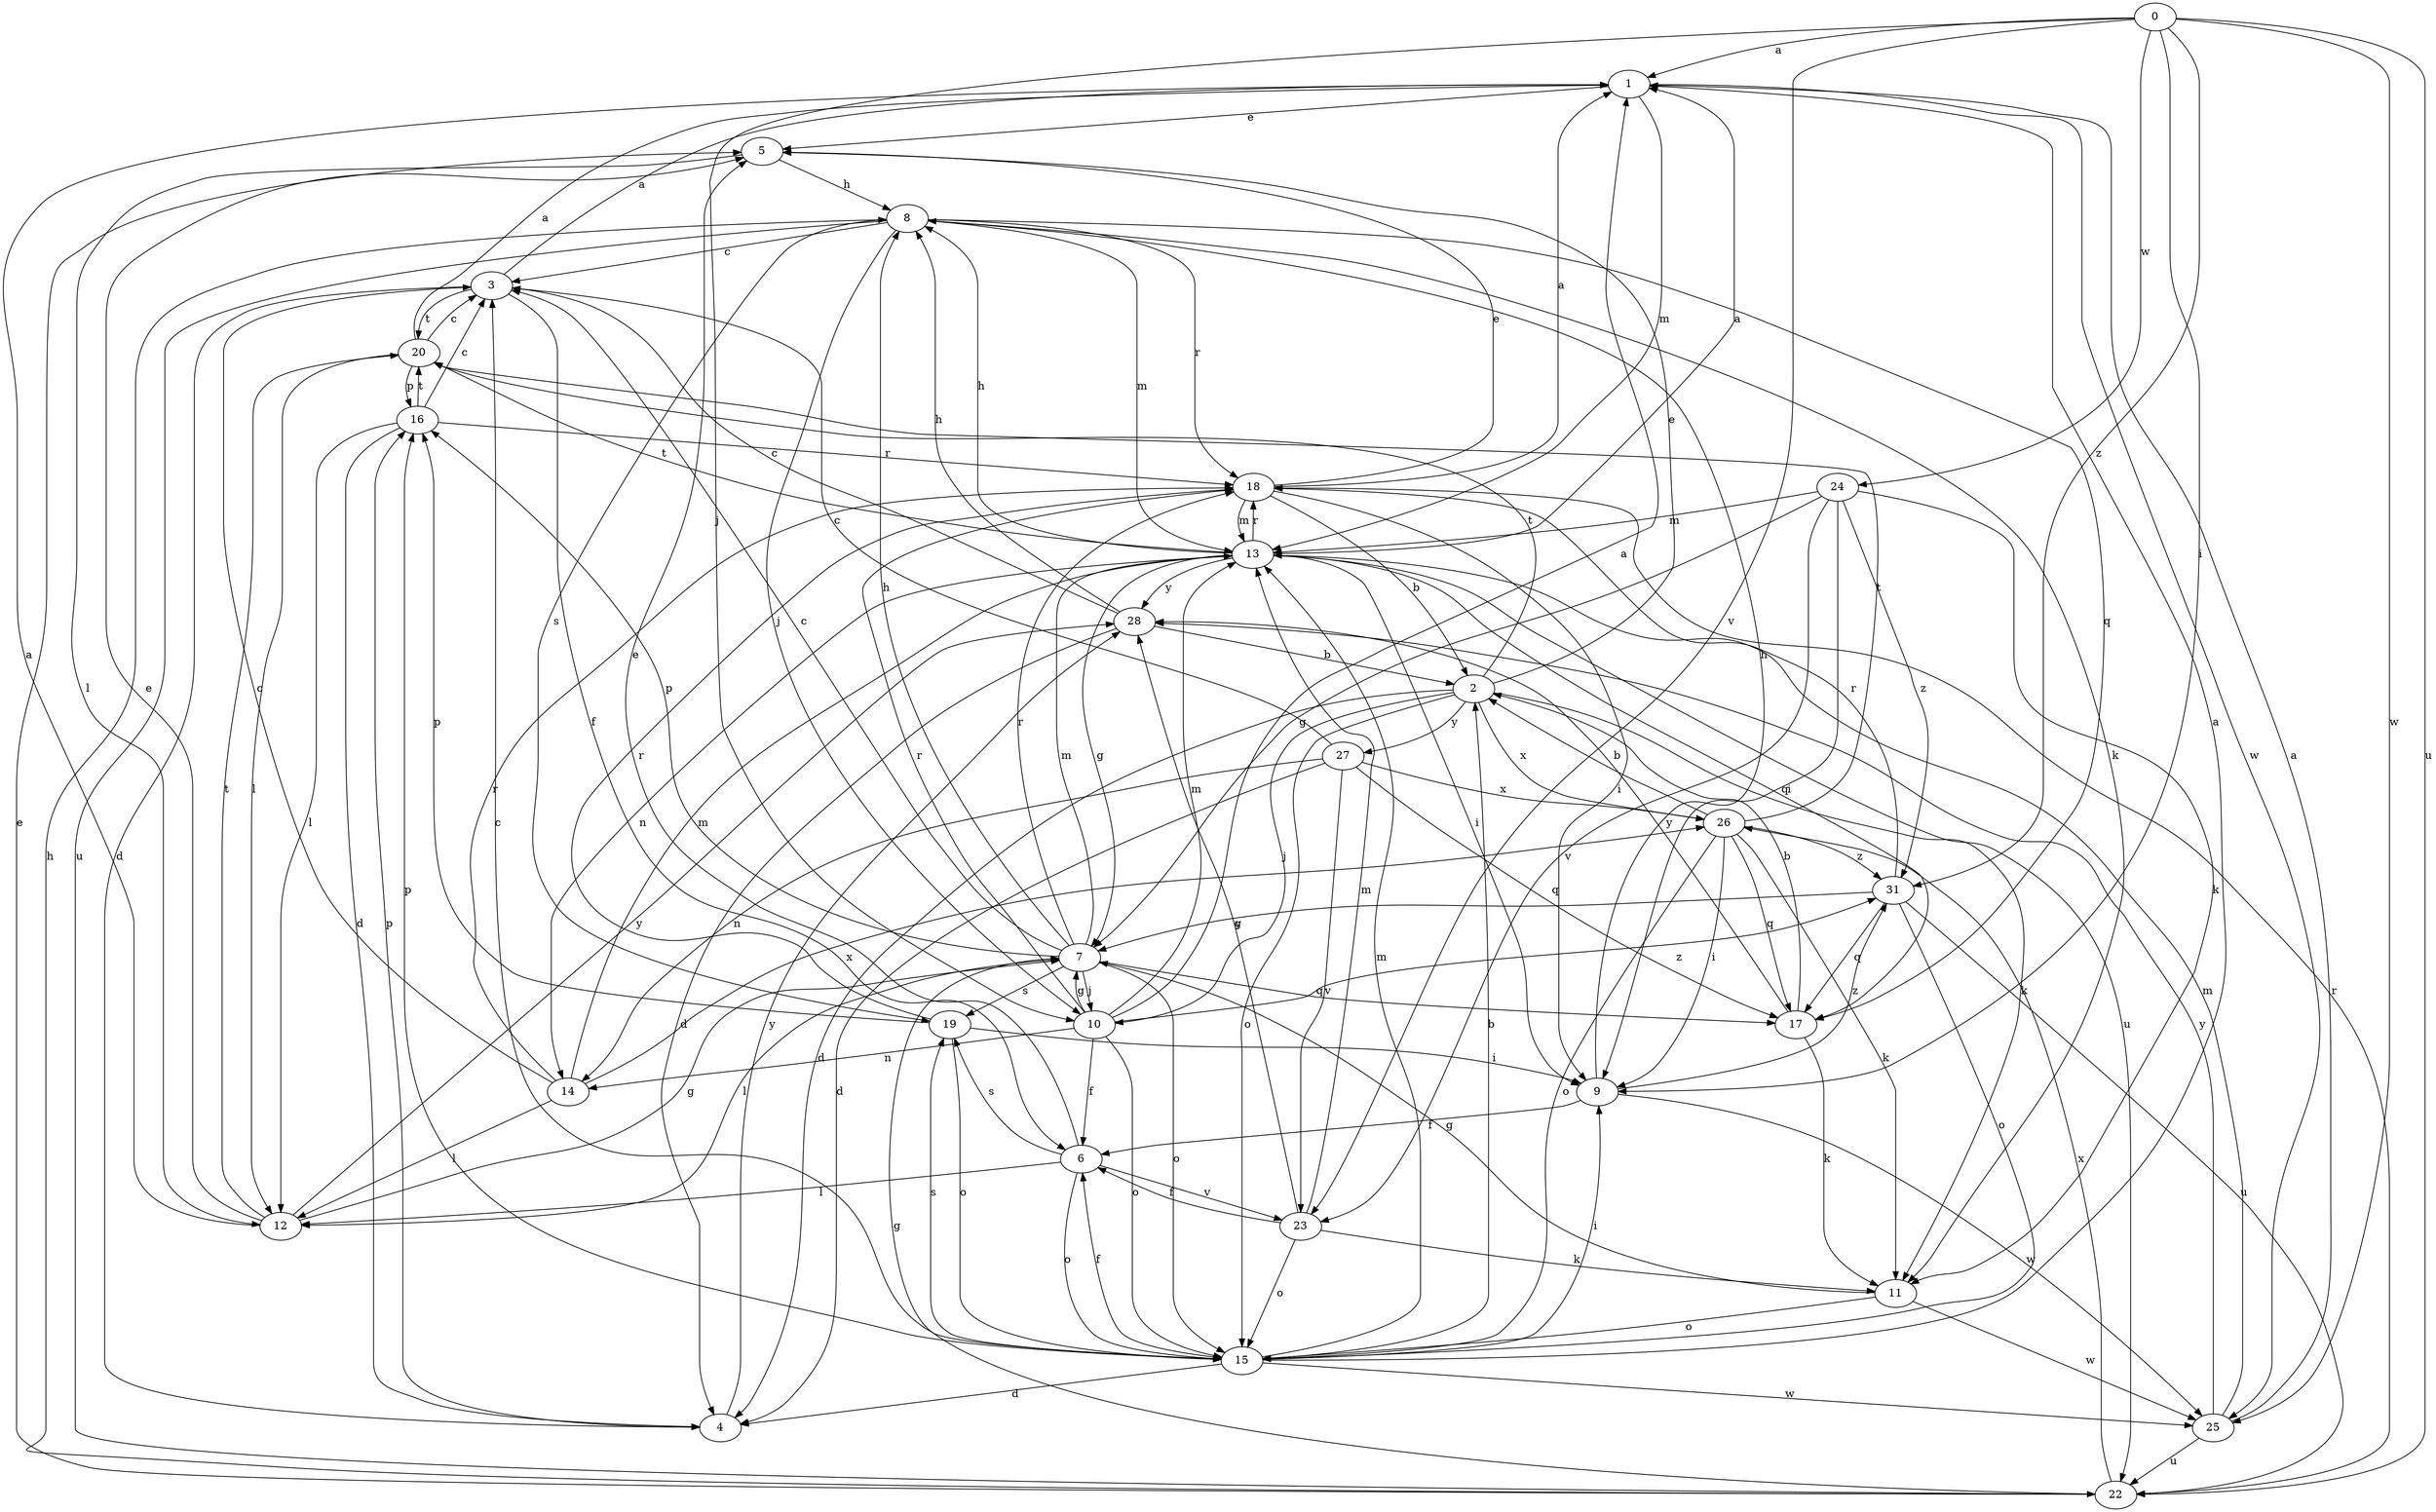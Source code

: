 strict digraph  {
1;
2;
0;
3;
4;
5;
6;
7;
8;
9;
10;
11;
12;
13;
14;
15;
16;
17;
18;
19;
20;
22;
23;
24;
25;
26;
27;
28;
31;
1 -> 5  [label=e];
1 -> 13  [label=m];
1 -> 25  [label=w];
2 -> 4  [label=d];
2 -> 5  [label=e];
2 -> 10  [label=j];
2 -> 11  [label=k];
2 -> 15  [label=o];
2 -> 20  [label=t];
2 -> 26  [label=x];
2 -> 27  [label=y];
0 -> 1  [label=a];
0 -> 9  [label=i];
0 -> 10  [label=j];
0 -> 22  [label=u];
0 -> 23  [label=v];
0 -> 24  [label=w];
0 -> 25  [label=w];
0 -> 31  [label=z];
3 -> 1  [label=a];
3 -> 4  [label=d];
3 -> 6  [label=f];
3 -> 20  [label=t];
4 -> 16  [label=p];
4 -> 28  [label=y];
5 -> 8  [label=h];
5 -> 12  [label=l];
6 -> 5  [label=e];
6 -> 12  [label=l];
6 -> 15  [label=o];
6 -> 19  [label=s];
6 -> 23  [label=v];
7 -> 3  [label=c];
7 -> 8  [label=h];
7 -> 10  [label=j];
7 -> 12  [label=l];
7 -> 13  [label=m];
7 -> 15  [label=o];
7 -> 16  [label=p];
7 -> 17  [label=q];
7 -> 18  [label=r];
7 -> 19  [label=s];
8 -> 3  [label=c];
8 -> 10  [label=j];
8 -> 11  [label=k];
8 -> 13  [label=m];
8 -> 17  [label=q];
8 -> 18  [label=r];
8 -> 19  [label=s];
8 -> 22  [label=u];
9 -> 6  [label=f];
9 -> 8  [label=h];
9 -> 25  [label=w];
9 -> 31  [label=z];
10 -> 1  [label=a];
10 -> 6  [label=f];
10 -> 7  [label=g];
10 -> 13  [label=m];
10 -> 14  [label=n];
10 -> 15  [label=o];
10 -> 18  [label=r];
10 -> 31  [label=z];
11 -> 7  [label=g];
11 -> 15  [label=o];
11 -> 25  [label=w];
12 -> 1  [label=a];
12 -> 5  [label=e];
12 -> 7  [label=g];
12 -> 20  [label=t];
12 -> 28  [label=y];
13 -> 1  [label=a];
13 -> 7  [label=g];
13 -> 8  [label=h];
13 -> 9  [label=i];
13 -> 14  [label=n];
13 -> 17  [label=q];
13 -> 18  [label=r];
13 -> 20  [label=t];
13 -> 22  [label=u];
13 -> 28  [label=y];
14 -> 3  [label=c];
14 -> 12  [label=l];
14 -> 13  [label=m];
14 -> 18  [label=r];
14 -> 26  [label=x];
15 -> 1  [label=a];
15 -> 2  [label=b];
15 -> 3  [label=c];
15 -> 4  [label=d];
15 -> 6  [label=f];
15 -> 9  [label=i];
15 -> 13  [label=m];
15 -> 16  [label=p];
15 -> 19  [label=s];
15 -> 25  [label=w];
16 -> 3  [label=c];
16 -> 4  [label=d];
16 -> 12  [label=l];
16 -> 18  [label=r];
16 -> 20  [label=t];
17 -> 2  [label=b];
17 -> 11  [label=k];
17 -> 28  [label=y];
18 -> 1  [label=a];
18 -> 2  [label=b];
18 -> 5  [label=e];
18 -> 9  [label=i];
18 -> 13  [label=m];
19 -> 9  [label=i];
19 -> 15  [label=o];
19 -> 16  [label=p];
19 -> 18  [label=r];
20 -> 1  [label=a];
20 -> 3  [label=c];
20 -> 12  [label=l];
20 -> 16  [label=p];
22 -> 5  [label=e];
22 -> 7  [label=g];
22 -> 8  [label=h];
22 -> 18  [label=r];
22 -> 26  [label=x];
23 -> 6  [label=f];
23 -> 11  [label=k];
23 -> 13  [label=m];
23 -> 15  [label=o];
23 -> 28  [label=y];
24 -> 7  [label=g];
24 -> 9  [label=i];
24 -> 11  [label=k];
24 -> 13  [label=m];
24 -> 23  [label=v];
24 -> 31  [label=z];
25 -> 1  [label=a];
25 -> 13  [label=m];
25 -> 22  [label=u];
25 -> 28  [label=y];
26 -> 2  [label=b];
26 -> 9  [label=i];
26 -> 11  [label=k];
26 -> 15  [label=o];
26 -> 17  [label=q];
26 -> 20  [label=t];
26 -> 31  [label=z];
27 -> 3  [label=c];
27 -> 4  [label=d];
27 -> 14  [label=n];
27 -> 17  [label=q];
27 -> 23  [label=v];
27 -> 26  [label=x];
28 -> 2  [label=b];
28 -> 3  [label=c];
28 -> 4  [label=d];
28 -> 8  [label=h];
31 -> 7  [label=g];
31 -> 15  [label=o];
31 -> 17  [label=q];
31 -> 18  [label=r];
31 -> 22  [label=u];
}

